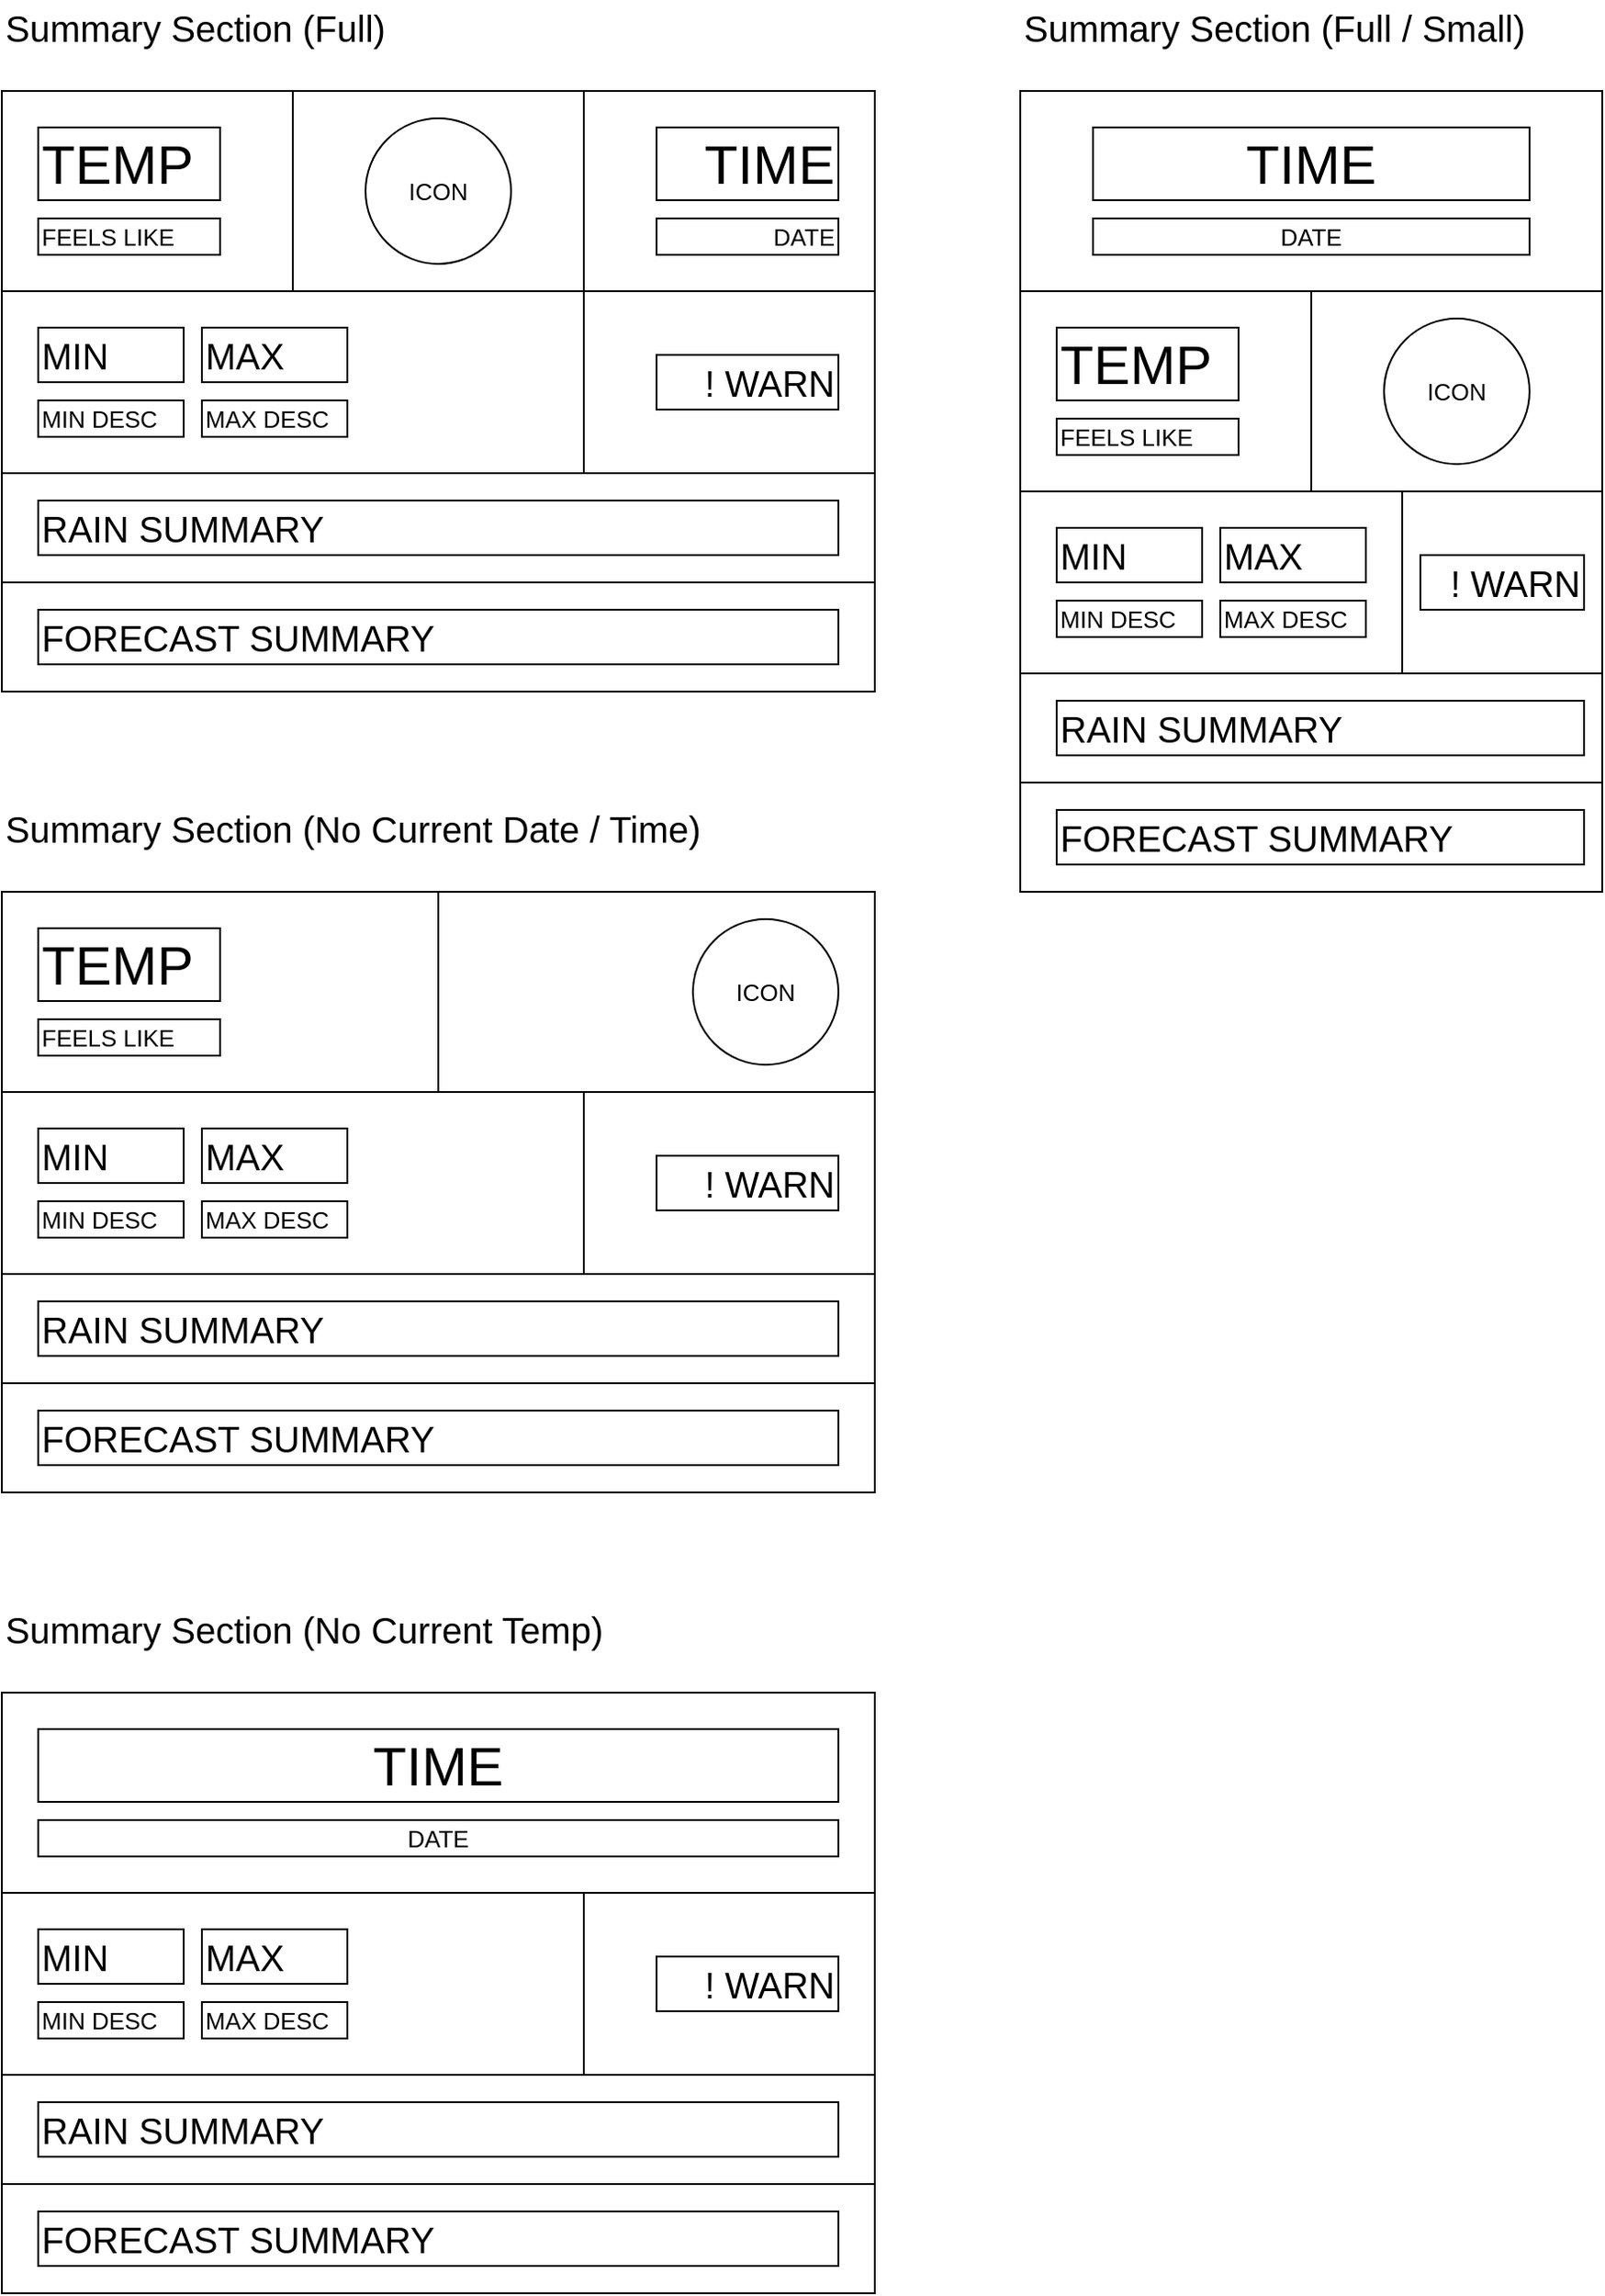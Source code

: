 <mxfile>
    <diagram id="A-Jdkm50oaOuar9k8fVB" name="Page-1">
        <mxGraphModel dx="1113" dy="752" grid="1" gridSize="10" guides="1" tooltips="1" connect="1" arrows="1" fold="1" page="1" pageScale="1" pageWidth="827" pageHeight="1169" math="0" shadow="0">
            <root>
                <mxCell id="0"/>
                <mxCell id="1" parent="0"/>
                <mxCell id="2" value="" style="rounded=0;whiteSpace=wrap;html=1;" vertex="1" parent="1">
                    <mxGeometry x="120" y="80" width="160" height="110" as="geometry"/>
                </mxCell>
                <mxCell id="3" value="TEMP" style="rounded=0;whiteSpace=wrap;html=1;fontSize=30;align=left;" vertex="1" parent="1">
                    <mxGeometry x="140" y="100" width="100" height="40" as="geometry"/>
                </mxCell>
                <mxCell id="4" value="FEELS LIKE" style="rounded=0;whiteSpace=wrap;html=1;fontSize=13;align=left;" vertex="1" parent="1">
                    <mxGeometry x="140" y="150" width="100" height="20" as="geometry"/>
                </mxCell>
                <mxCell id="5" value="" style="rounded=0;whiteSpace=wrap;html=1;" vertex="1" parent="1">
                    <mxGeometry x="280" y="80" width="160" height="110" as="geometry"/>
                </mxCell>
                <mxCell id="8" value="" style="rounded=0;whiteSpace=wrap;html=1;" vertex="1" parent="1">
                    <mxGeometry x="440" y="80" width="160" height="110" as="geometry"/>
                </mxCell>
                <mxCell id="9" value="TIME" style="rounded=0;whiteSpace=wrap;html=1;fontSize=30;align=right;" vertex="1" parent="1">
                    <mxGeometry x="480" y="100" width="100" height="40" as="geometry"/>
                </mxCell>
                <mxCell id="10" value="DATE" style="rounded=0;whiteSpace=wrap;html=1;fontSize=13;align=right;" vertex="1" parent="1">
                    <mxGeometry x="480" y="150" width="100" height="20" as="geometry"/>
                </mxCell>
                <mxCell id="11" value="ICON" style="ellipse;whiteSpace=wrap;html=1;aspect=fixed;fontSize=13;" vertex="1" parent="1">
                    <mxGeometry x="320" y="95" width="80" height="80" as="geometry"/>
                </mxCell>
                <mxCell id="12" value="" style="rounded=0;whiteSpace=wrap;html=1;" vertex="1" parent="1">
                    <mxGeometry x="120" y="190" width="320" height="100" as="geometry"/>
                </mxCell>
                <mxCell id="13" value="MIN" style="rounded=0;whiteSpace=wrap;html=1;fontSize=20;align=left;" vertex="1" parent="1">
                    <mxGeometry x="140" y="210" width="80" height="30" as="geometry"/>
                </mxCell>
                <mxCell id="14" value="MIN DESC" style="rounded=0;whiteSpace=wrap;html=1;fontSize=13;align=left;" vertex="1" parent="1">
                    <mxGeometry x="140" y="250" width="80" height="20" as="geometry"/>
                </mxCell>
                <mxCell id="15" value="MAX" style="rounded=0;whiteSpace=wrap;html=1;fontSize=20;align=left;" vertex="1" parent="1">
                    <mxGeometry x="230" y="210" width="80" height="30" as="geometry"/>
                </mxCell>
                <mxCell id="16" value="MAX DESC" style="rounded=0;whiteSpace=wrap;html=1;fontSize=13;align=left;" vertex="1" parent="1">
                    <mxGeometry x="230" y="250" width="80" height="20" as="geometry"/>
                </mxCell>
                <mxCell id="17" value="" style="rounded=0;whiteSpace=wrap;html=1;" vertex="1" parent="1">
                    <mxGeometry x="440" y="190" width="160" height="100" as="geometry"/>
                </mxCell>
                <mxCell id="18" value="&amp;nbsp;! WARN" style="rounded=0;whiteSpace=wrap;html=1;fontSize=20;align=right;" vertex="1" parent="1">
                    <mxGeometry x="480" y="225" width="100" height="30" as="geometry"/>
                </mxCell>
                <mxCell id="19" value="Summary Section (Full)" style="text;html=1;strokeColor=none;fillColor=none;align=left;verticalAlign=middle;whiteSpace=wrap;rounded=0;fontSize=20;" vertex="1" parent="1">
                    <mxGeometry x="120" y="30" width="320" height="30" as="geometry"/>
                </mxCell>
                <mxCell id="20" value="" style="rounded=0;whiteSpace=wrap;html=1;" vertex="1" parent="1">
                    <mxGeometry x="120" y="290" width="480" height="60" as="geometry"/>
                </mxCell>
                <mxCell id="21" value="RAIN SUMMARY" style="rounded=0;whiteSpace=wrap;html=1;fontSize=20;align=left;" vertex="1" parent="1">
                    <mxGeometry x="140" y="305" width="440" height="30" as="geometry"/>
                </mxCell>
                <mxCell id="22" value="" style="rounded=0;whiteSpace=wrap;html=1;" vertex="1" parent="1">
                    <mxGeometry x="120" y="350" width="480" height="60" as="geometry"/>
                </mxCell>
                <mxCell id="23" value="FORECAST SUMMARY" style="rounded=0;whiteSpace=wrap;html=1;fontSize=20;align=left;" vertex="1" parent="1">
                    <mxGeometry x="140" y="365" width="440" height="30" as="geometry"/>
                </mxCell>
                <mxCell id="24" value="" style="rounded=0;whiteSpace=wrap;html=1;" vertex="1" parent="1">
                    <mxGeometry x="680" y="190" width="160" height="110" as="geometry"/>
                </mxCell>
                <mxCell id="25" value="TEMP" style="rounded=0;whiteSpace=wrap;html=1;fontSize=30;align=left;" vertex="1" parent="1">
                    <mxGeometry x="700" y="210" width="100" height="40" as="geometry"/>
                </mxCell>
                <mxCell id="26" value="FEELS LIKE" style="rounded=0;whiteSpace=wrap;html=1;fontSize=13;align=left;" vertex="1" parent="1">
                    <mxGeometry x="700" y="260" width="100" height="20" as="geometry"/>
                </mxCell>
                <mxCell id="27" value="" style="rounded=0;whiteSpace=wrap;html=1;" vertex="1" parent="1">
                    <mxGeometry x="840" y="190" width="160" height="110" as="geometry"/>
                </mxCell>
                <mxCell id="28" value="" style="rounded=0;whiteSpace=wrap;html=1;" vertex="1" parent="1">
                    <mxGeometry x="680" y="80" width="320" height="110" as="geometry"/>
                </mxCell>
                <mxCell id="29" value="TIME" style="rounded=0;whiteSpace=wrap;html=1;fontSize=30;align=center;" vertex="1" parent="1">
                    <mxGeometry x="720" y="100" width="240" height="40" as="geometry"/>
                </mxCell>
                <mxCell id="30" value="DATE" style="rounded=0;whiteSpace=wrap;html=1;fontSize=13;align=center;" vertex="1" parent="1">
                    <mxGeometry x="720" y="150" width="240" height="20" as="geometry"/>
                </mxCell>
                <mxCell id="31" value="ICON" style="ellipse;whiteSpace=wrap;html=1;aspect=fixed;fontSize=13;" vertex="1" parent="1">
                    <mxGeometry x="880" y="205" width="80" height="80" as="geometry"/>
                </mxCell>
                <mxCell id="32" value="" style="rounded=0;whiteSpace=wrap;html=1;" vertex="1" parent="1">
                    <mxGeometry x="680" y="300" width="210" height="100" as="geometry"/>
                </mxCell>
                <mxCell id="33" value="MIN" style="rounded=0;whiteSpace=wrap;html=1;fontSize=20;align=left;" vertex="1" parent="1">
                    <mxGeometry x="700" y="320" width="80" height="30" as="geometry"/>
                </mxCell>
                <mxCell id="34" value="MIN DESC" style="rounded=0;whiteSpace=wrap;html=1;fontSize=13;align=left;" vertex="1" parent="1">
                    <mxGeometry x="700" y="360" width="80" height="20" as="geometry"/>
                </mxCell>
                <mxCell id="35" value="MAX" style="rounded=0;whiteSpace=wrap;html=1;fontSize=20;align=left;" vertex="1" parent="1">
                    <mxGeometry x="790" y="320" width="80" height="30" as="geometry"/>
                </mxCell>
                <mxCell id="36" value="MAX DESC" style="rounded=0;whiteSpace=wrap;html=1;fontSize=13;align=left;" vertex="1" parent="1">
                    <mxGeometry x="790" y="360" width="80" height="20" as="geometry"/>
                </mxCell>
                <mxCell id="37" value="" style="rounded=0;whiteSpace=wrap;html=1;" vertex="1" parent="1">
                    <mxGeometry x="890" y="300" width="110" height="100" as="geometry"/>
                </mxCell>
                <mxCell id="38" value="&amp;nbsp;! WARN" style="rounded=0;whiteSpace=wrap;html=1;fontSize=20;align=right;" vertex="1" parent="1">
                    <mxGeometry x="900" y="335" width="90" height="30" as="geometry"/>
                </mxCell>
                <mxCell id="39" value="Summary Section (Full / Small)" style="text;html=1;strokeColor=none;fillColor=none;align=left;verticalAlign=middle;whiteSpace=wrap;rounded=0;fontSize=20;" vertex="1" parent="1">
                    <mxGeometry x="680" y="30" width="320" height="30" as="geometry"/>
                </mxCell>
                <mxCell id="40" value="" style="rounded=0;whiteSpace=wrap;html=1;" vertex="1" parent="1">
                    <mxGeometry x="680" y="400" width="320" height="60" as="geometry"/>
                </mxCell>
                <mxCell id="41" value="RAIN SUMMARY" style="rounded=0;whiteSpace=wrap;html=1;fontSize=20;align=left;" vertex="1" parent="1">
                    <mxGeometry x="700" y="415" width="290" height="30" as="geometry"/>
                </mxCell>
                <mxCell id="42" value="" style="rounded=0;whiteSpace=wrap;html=1;" vertex="1" parent="1">
                    <mxGeometry x="680" y="460" width="320" height="60" as="geometry"/>
                </mxCell>
                <mxCell id="43" value="FORECAST SUMMARY" style="rounded=0;whiteSpace=wrap;html=1;fontSize=20;align=left;" vertex="1" parent="1">
                    <mxGeometry x="700" y="475" width="290" height="30" as="geometry"/>
                </mxCell>
                <mxCell id="44" value="" style="rounded=0;whiteSpace=wrap;html=1;" vertex="1" parent="1">
                    <mxGeometry x="120" y="520" width="240" height="110" as="geometry"/>
                </mxCell>
                <mxCell id="45" value="TEMP" style="rounded=0;whiteSpace=wrap;html=1;fontSize=30;align=left;" vertex="1" parent="1">
                    <mxGeometry x="140" y="540" width="100" height="40" as="geometry"/>
                </mxCell>
                <mxCell id="46" value="FEELS LIKE" style="rounded=0;whiteSpace=wrap;html=1;fontSize=13;align=left;" vertex="1" parent="1">
                    <mxGeometry x="140" y="590" width="100" height="20" as="geometry"/>
                </mxCell>
                <mxCell id="47" value="" style="rounded=0;whiteSpace=wrap;html=1;" vertex="1" parent="1">
                    <mxGeometry x="360" y="520" width="240" height="110" as="geometry"/>
                </mxCell>
                <mxCell id="51" value="ICON" style="ellipse;whiteSpace=wrap;html=1;aspect=fixed;fontSize=13;" vertex="1" parent="1">
                    <mxGeometry x="500" y="535" width="80" height="80" as="geometry"/>
                </mxCell>
                <mxCell id="52" value="" style="rounded=0;whiteSpace=wrap;html=1;" vertex="1" parent="1">
                    <mxGeometry x="120" y="630" width="320" height="100" as="geometry"/>
                </mxCell>
                <mxCell id="53" value="MIN" style="rounded=0;whiteSpace=wrap;html=1;fontSize=20;align=left;" vertex="1" parent="1">
                    <mxGeometry x="140" y="650" width="80" height="30" as="geometry"/>
                </mxCell>
                <mxCell id="54" value="MIN DESC" style="rounded=0;whiteSpace=wrap;html=1;fontSize=13;align=left;" vertex="1" parent="1">
                    <mxGeometry x="140" y="690" width="80" height="20" as="geometry"/>
                </mxCell>
                <mxCell id="55" value="MAX" style="rounded=0;whiteSpace=wrap;html=1;fontSize=20;align=left;" vertex="1" parent="1">
                    <mxGeometry x="230" y="650" width="80" height="30" as="geometry"/>
                </mxCell>
                <mxCell id="56" value="MAX DESC" style="rounded=0;whiteSpace=wrap;html=1;fontSize=13;align=left;" vertex="1" parent="1">
                    <mxGeometry x="230" y="690" width="80" height="20" as="geometry"/>
                </mxCell>
                <mxCell id="57" value="" style="rounded=0;whiteSpace=wrap;html=1;" vertex="1" parent="1">
                    <mxGeometry x="440" y="630" width="160" height="100" as="geometry"/>
                </mxCell>
                <mxCell id="58" value="&amp;nbsp;! WARN" style="rounded=0;whiteSpace=wrap;html=1;fontSize=20;align=right;" vertex="1" parent="1">
                    <mxGeometry x="480" y="665" width="100" height="30" as="geometry"/>
                </mxCell>
                <mxCell id="59" value="Summary Section (No Current Date / Time)" style="text;html=1;strokeColor=none;fillColor=none;align=left;verticalAlign=middle;whiteSpace=wrap;rounded=0;fontSize=20;" vertex="1" parent="1">
                    <mxGeometry x="120" y="470" width="400" height="30" as="geometry"/>
                </mxCell>
                <mxCell id="60" value="" style="rounded=0;whiteSpace=wrap;html=1;" vertex="1" parent="1">
                    <mxGeometry x="120" y="730" width="480" height="60" as="geometry"/>
                </mxCell>
                <mxCell id="61" value="RAIN SUMMARY" style="rounded=0;whiteSpace=wrap;html=1;fontSize=20;align=left;" vertex="1" parent="1">
                    <mxGeometry x="140" y="745" width="440" height="30" as="geometry"/>
                </mxCell>
                <mxCell id="62" value="" style="rounded=0;whiteSpace=wrap;html=1;" vertex="1" parent="1">
                    <mxGeometry x="120" y="790" width="480" height="60" as="geometry"/>
                </mxCell>
                <mxCell id="63" value="FORECAST SUMMARY" style="rounded=0;whiteSpace=wrap;html=1;fontSize=20;align=left;" vertex="1" parent="1">
                    <mxGeometry x="140" y="805" width="440" height="30" as="geometry"/>
                </mxCell>
                <mxCell id="68" value="" style="rounded=0;whiteSpace=wrap;html=1;" vertex="1" parent="1">
                    <mxGeometry x="120" y="960" width="480" height="110" as="geometry"/>
                </mxCell>
                <mxCell id="69" value="TIME" style="rounded=0;whiteSpace=wrap;html=1;fontSize=30;align=center;" vertex="1" parent="1">
                    <mxGeometry x="140" y="980" width="440" height="40" as="geometry"/>
                </mxCell>
                <mxCell id="70" value="DATE" style="rounded=0;whiteSpace=wrap;html=1;fontSize=13;align=center;" vertex="1" parent="1">
                    <mxGeometry x="140" y="1030" width="440" height="20" as="geometry"/>
                </mxCell>
                <mxCell id="72" value="" style="rounded=0;whiteSpace=wrap;html=1;" vertex="1" parent="1">
                    <mxGeometry x="120" y="1070" width="320" height="100" as="geometry"/>
                </mxCell>
                <mxCell id="73" value="MIN" style="rounded=0;whiteSpace=wrap;html=1;fontSize=20;align=left;" vertex="1" parent="1">
                    <mxGeometry x="140" y="1090" width="80" height="30" as="geometry"/>
                </mxCell>
                <mxCell id="74" value="MIN DESC" style="rounded=0;whiteSpace=wrap;html=1;fontSize=13;align=left;" vertex="1" parent="1">
                    <mxGeometry x="140" y="1130" width="80" height="20" as="geometry"/>
                </mxCell>
                <mxCell id="75" value="MAX" style="rounded=0;whiteSpace=wrap;html=1;fontSize=20;align=left;" vertex="1" parent="1">
                    <mxGeometry x="230" y="1090" width="80" height="30" as="geometry"/>
                </mxCell>
                <mxCell id="76" value="MAX DESC" style="rounded=0;whiteSpace=wrap;html=1;fontSize=13;align=left;" vertex="1" parent="1">
                    <mxGeometry x="230" y="1130" width="80" height="20" as="geometry"/>
                </mxCell>
                <mxCell id="77" value="" style="rounded=0;whiteSpace=wrap;html=1;" vertex="1" parent="1">
                    <mxGeometry x="440" y="1070" width="160" height="100" as="geometry"/>
                </mxCell>
                <mxCell id="78" value="&amp;nbsp;! WARN" style="rounded=0;whiteSpace=wrap;html=1;fontSize=20;align=right;" vertex="1" parent="1">
                    <mxGeometry x="480" y="1105" width="100" height="30" as="geometry"/>
                </mxCell>
                <mxCell id="79" value="Summary Section (No Current Temp)" style="text;html=1;strokeColor=none;fillColor=none;align=left;verticalAlign=middle;whiteSpace=wrap;rounded=0;fontSize=20;" vertex="1" parent="1">
                    <mxGeometry x="120" y="910" width="340" height="30" as="geometry"/>
                </mxCell>
                <mxCell id="80" value="" style="rounded=0;whiteSpace=wrap;html=1;" vertex="1" parent="1">
                    <mxGeometry x="120" y="1170" width="480" height="60" as="geometry"/>
                </mxCell>
                <mxCell id="81" value="RAIN SUMMARY" style="rounded=0;whiteSpace=wrap;html=1;fontSize=20;align=left;" vertex="1" parent="1">
                    <mxGeometry x="140" y="1185" width="440" height="30" as="geometry"/>
                </mxCell>
                <mxCell id="82" value="" style="rounded=0;whiteSpace=wrap;html=1;" vertex="1" parent="1">
                    <mxGeometry x="120" y="1230" width="480" height="60" as="geometry"/>
                </mxCell>
                <mxCell id="83" value="FORECAST SUMMARY" style="rounded=0;whiteSpace=wrap;html=1;fontSize=20;align=left;" vertex="1" parent="1">
                    <mxGeometry x="140" y="1245" width="440" height="30" as="geometry"/>
                </mxCell>
            </root>
        </mxGraphModel>
    </diagram>
</mxfile>